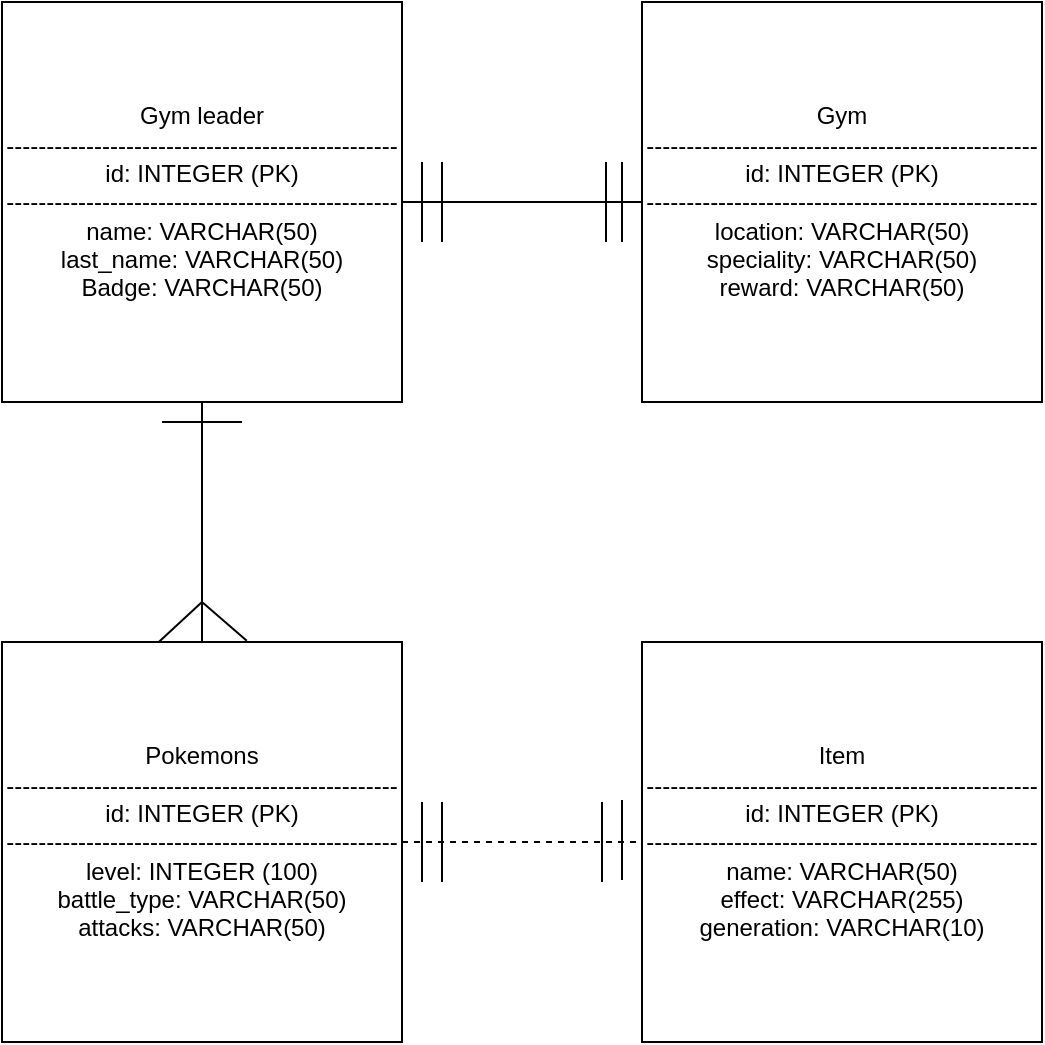 <mxfile version="14.8.3" type="device"><diagram id="MHTOirq4MWRZ-GDkrdZU" name="Page-1"><mxGraphModel dx="1022" dy="468" grid="1" gridSize="10" guides="1" tooltips="1" connect="1" arrows="1" fold="1" page="1" pageScale="1" pageWidth="827" pageHeight="1169" math="0" shadow="0"><root><mxCell id="0"/><mxCell id="1" parent="0"/><mxCell id="L8LsruTolUlZebVY2uNV-1" value="Gym leader&lt;br&gt;-------------------------------------------------&lt;br&gt;id: INTEGER (PK)&lt;br&gt;-------------------------------------------------&lt;br&gt;name: VARCHAR(50)&lt;br&gt;last_name: VARCHAR(50)&lt;br&gt;Badge: VARCHAR(50)" style="whiteSpace=wrap;html=1;aspect=fixed;" vertex="1" parent="1"><mxGeometry x="120" y="80" width="200" height="200" as="geometry"/></mxCell><mxCell id="L8LsruTolUlZebVY2uNV-2" value="Gym&lt;br&gt;-------------------------------------------------&lt;br&gt;id: INTEGER (PK)&lt;br&gt;-------------------------------------------------&lt;br&gt;location: VARCHAR(50)&lt;br&gt;speciality: VARCHAR(50)&lt;br&gt;reward: VARCHAR(50)" style="whiteSpace=wrap;html=1;aspect=fixed;" vertex="1" parent="1"><mxGeometry x="440" y="80" width="200" height="200" as="geometry"/></mxCell><mxCell id="L8LsruTolUlZebVY2uNV-3" value="Pokemons&lt;br&gt;-------------------------------------------------&lt;br&gt;id: INTEGER (PK)&lt;br&gt;-------------------------------------------------&lt;br&gt;level: INTEGER (100)&lt;br&gt;battle_type: VARCHAR(50)&lt;br&gt;attacks: VARCHAR(50)" style="whiteSpace=wrap;html=1;aspect=fixed;" vertex="1" parent="1"><mxGeometry x="120" y="400" width="200" height="200" as="geometry"/></mxCell><mxCell id="L8LsruTolUlZebVY2uNV-4" value="Item&lt;br&gt;-------------------------------------------------&lt;br&gt;id: INTEGER (PK)&lt;br&gt;-------------------------------------------------&lt;br&gt;name: VARCHAR(50)&lt;br&gt;effect: VARCHAR(255)&lt;br&gt;generation: VARCHAR(10)" style="whiteSpace=wrap;html=1;aspect=fixed;" vertex="1" parent="1"><mxGeometry x="440" y="400" width="200" height="200" as="geometry"/></mxCell><mxCell id="L8LsruTolUlZebVY2uNV-8" value="" style="endArrow=none;html=1;" edge="1" parent="1"><mxGeometry width="50" height="50" relative="1" as="geometry"><mxPoint x="200" y="290" as="sourcePoint"/><mxPoint x="240" y="290" as="targetPoint"/></mxGeometry></mxCell><mxCell id="L8LsruTolUlZebVY2uNV-9" value="" style="endArrow=none;html=1;entryX=0.612;entryY=-0.003;entryDx=0;entryDy=0;entryPerimeter=0;" edge="1" parent="1" target="L8LsruTolUlZebVY2uNV-3"><mxGeometry width="50" height="50" relative="1" as="geometry"><mxPoint x="220" y="380" as="sourcePoint"/><mxPoint x="255" y="306" as="targetPoint"/></mxGeometry></mxCell><mxCell id="L8LsruTolUlZebVY2uNV-10" value="" style="endArrow=none;html=1;entryX=0.392;entryY=0;entryDx=0;entryDy=0;entryPerimeter=0;" edge="1" parent="1" target="L8LsruTolUlZebVY2uNV-3"><mxGeometry width="50" height="50" relative="1" as="geometry"><mxPoint x="220" y="380" as="sourcePoint"/><mxPoint x="252.4" y="409.4" as="targetPoint"/></mxGeometry></mxCell><mxCell id="L8LsruTolUlZebVY2uNV-11" value="" style="endArrow=none;html=1;exitX=0.5;exitY=0;exitDx=0;exitDy=0;entryX=0.5;entryY=1;entryDx=0;entryDy=0;" edge="1" parent="1" source="L8LsruTolUlZebVY2uNV-3" target="L8LsruTolUlZebVY2uNV-1"><mxGeometry width="50" height="50" relative="1" as="geometry"><mxPoint x="240" y="400" as="sourcePoint"/><mxPoint x="290" y="350" as="targetPoint"/></mxGeometry></mxCell><mxCell id="L8LsruTolUlZebVY2uNV-12" value="" style="endArrow=none;html=1;entryX=0;entryY=0.5;entryDx=0;entryDy=0;exitX=1;exitY=0.5;exitDx=0;exitDy=0;" edge="1" parent="1" source="L8LsruTolUlZebVY2uNV-1" target="L8LsruTolUlZebVY2uNV-2"><mxGeometry width="50" height="50" relative="1" as="geometry"><mxPoint x="240" y="300" as="sourcePoint"/><mxPoint x="290" y="250" as="targetPoint"/></mxGeometry></mxCell><mxCell id="L8LsruTolUlZebVY2uNV-13" value="" style="endArrow=none;dashed=1;html=1;exitX=1;exitY=0.5;exitDx=0;exitDy=0;entryX=0;entryY=0.5;entryDx=0;entryDy=0;" edge="1" parent="1" source="L8LsruTolUlZebVY2uNV-3" target="L8LsruTolUlZebVY2uNV-4"><mxGeometry width="50" height="50" relative="1" as="geometry"><mxPoint x="240" y="400" as="sourcePoint"/><mxPoint x="290" y="350" as="targetPoint"/></mxGeometry></mxCell><mxCell id="L8LsruTolUlZebVY2uNV-14" value="" style="endArrow=none;html=1;" edge="1" parent="1"><mxGeometry width="50" height="50" relative="1" as="geometry"><mxPoint x="330" y="520" as="sourcePoint"/><mxPoint x="330" y="480" as="targetPoint"/></mxGeometry></mxCell><mxCell id="L8LsruTolUlZebVY2uNV-15" value="" style="endArrow=none;html=1;" edge="1" parent="1"><mxGeometry width="50" height="50" relative="1" as="geometry"><mxPoint x="430" y="519" as="sourcePoint"/><mxPoint x="430" y="479" as="targetPoint"/></mxGeometry></mxCell><mxCell id="L8LsruTolUlZebVY2uNV-16" value="" style="endArrow=none;html=1;" edge="1" parent="1"><mxGeometry width="50" height="50" relative="1" as="geometry"><mxPoint x="340" y="520" as="sourcePoint"/><mxPoint x="340" y="480" as="targetPoint"/></mxGeometry></mxCell><mxCell id="L8LsruTolUlZebVY2uNV-17" value="" style="endArrow=none;html=1;" edge="1" parent="1"><mxGeometry width="50" height="50" relative="1" as="geometry"><mxPoint x="420" y="520" as="sourcePoint"/><mxPoint x="420" y="480" as="targetPoint"/></mxGeometry></mxCell><mxCell id="L8LsruTolUlZebVY2uNV-18" value="" style="endArrow=none;html=1;" edge="1" parent="1"><mxGeometry width="50" height="50" relative="1" as="geometry"><mxPoint x="430" y="200" as="sourcePoint"/><mxPoint x="430" y="160" as="targetPoint"/></mxGeometry></mxCell><mxCell id="L8LsruTolUlZebVY2uNV-19" value="" style="endArrow=none;html=1;" edge="1" parent="1"><mxGeometry width="50" height="50" relative="1" as="geometry"><mxPoint x="422" y="200" as="sourcePoint"/><mxPoint x="422" y="160" as="targetPoint"/></mxGeometry></mxCell><mxCell id="L8LsruTolUlZebVY2uNV-20" value="" style="endArrow=none;html=1;" edge="1" parent="1"><mxGeometry width="50" height="50" relative="1" as="geometry"><mxPoint x="330" y="200" as="sourcePoint"/><mxPoint x="330" y="160" as="targetPoint"/></mxGeometry></mxCell><mxCell id="L8LsruTolUlZebVY2uNV-21" value="" style="endArrow=none;html=1;" edge="1" parent="1"><mxGeometry width="50" height="50" relative="1" as="geometry"><mxPoint x="340" y="200" as="sourcePoint"/><mxPoint x="340" y="160" as="targetPoint"/></mxGeometry></mxCell></root></mxGraphModel></diagram></mxfile>